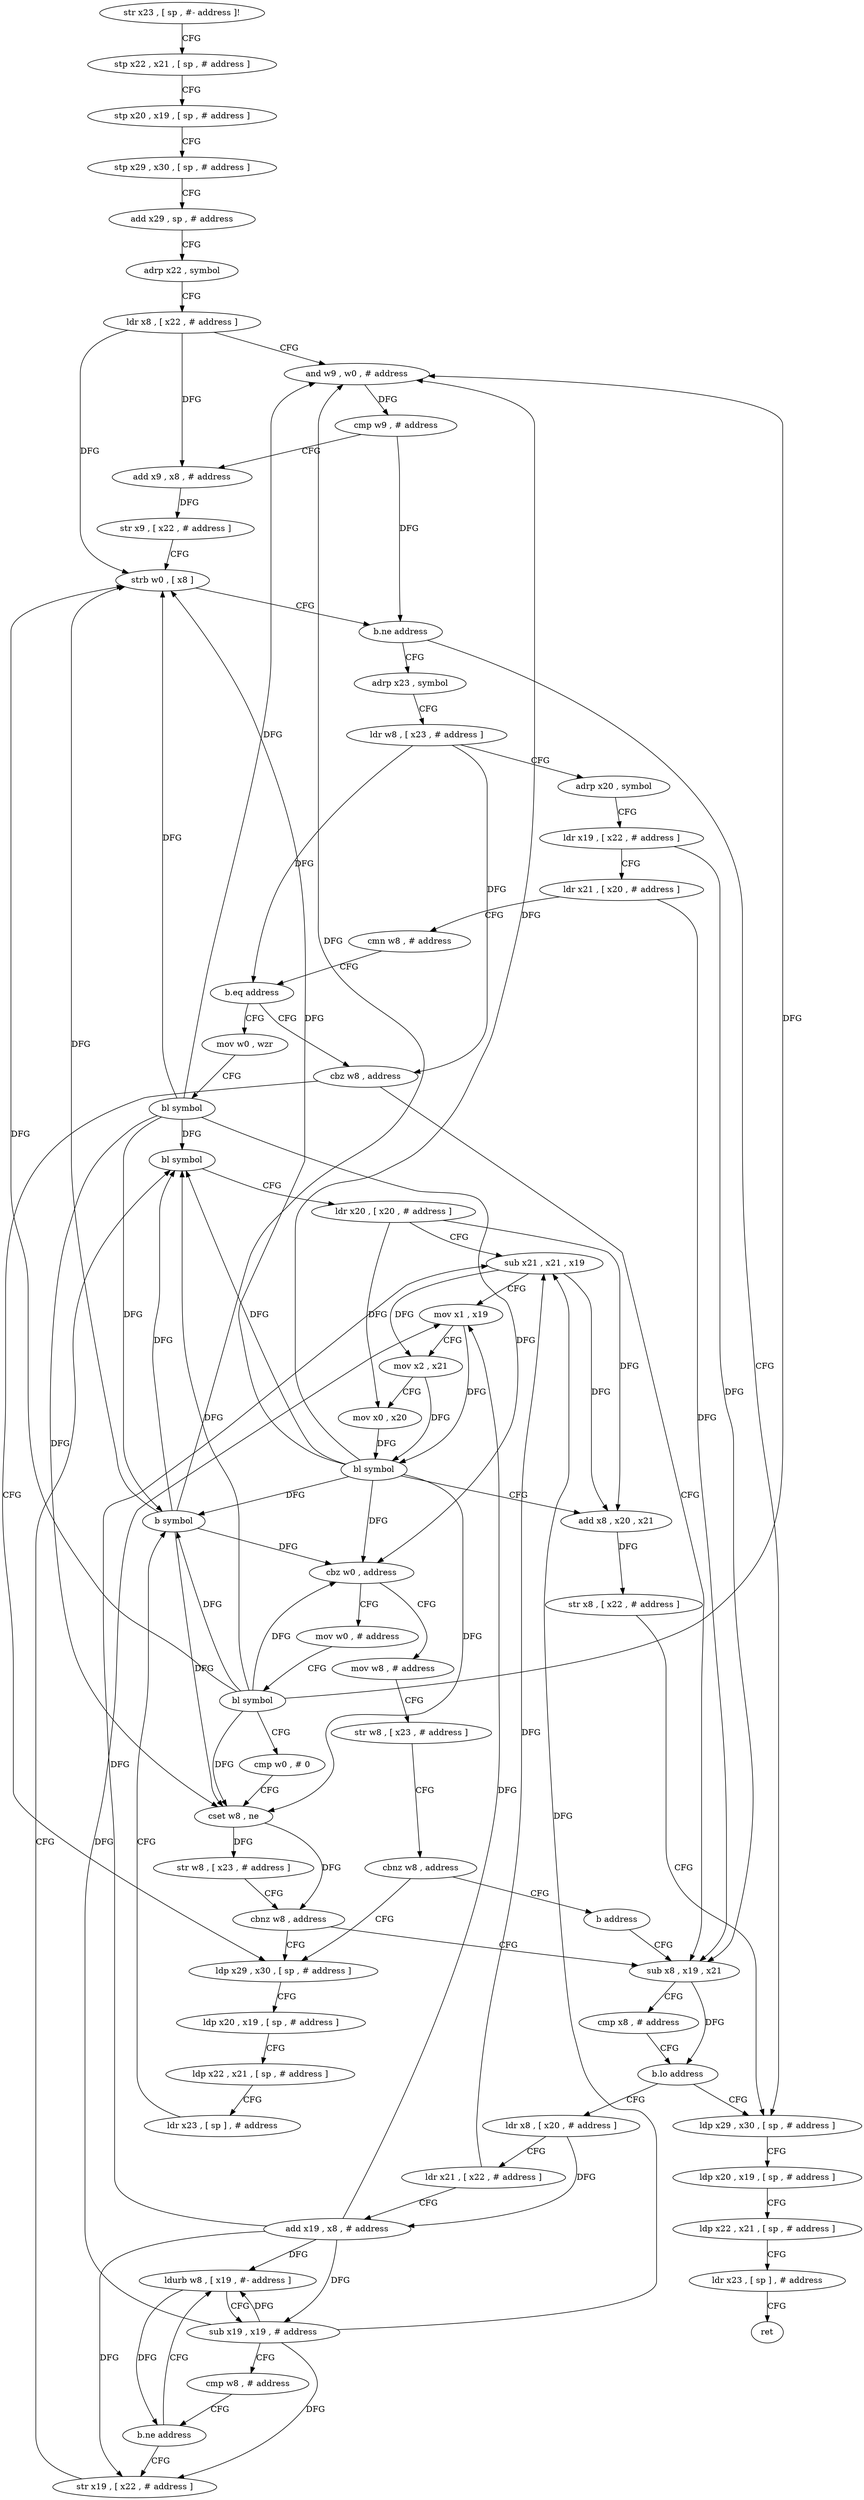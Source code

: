 digraph "func" {
"4203276" [label = "str x23 , [ sp , #- address ]!" ]
"4203280" [label = "stp x22 , x21 , [ sp , # address ]" ]
"4203284" [label = "stp x20 , x19 , [ sp , # address ]" ]
"4203288" [label = "stp x29 , x30 , [ sp , # address ]" ]
"4203292" [label = "add x29 , sp , # address" ]
"4203296" [label = "adrp x22 , symbol" ]
"4203300" [label = "ldr x8 , [ x22 , # address ]" ]
"4203304" [label = "and w9 , w0 , # address" ]
"4203308" [label = "cmp w9 , # address" ]
"4203312" [label = "add x9 , x8 , # address" ]
"4203316" [label = "str x9 , [ x22 , # address ]" ]
"4203320" [label = "strb w0 , [ x8 ]" ]
"4203324" [label = "b.ne address" ]
"4203512" [label = "ldp x29 , x30 , [ sp , # address ]" ]
"4203328" [label = "adrp x23 , symbol" ]
"4203516" [label = "ldp x20 , x19 , [ sp , # address ]" ]
"4203520" [label = "ldp x22 , x21 , [ sp , # address ]" ]
"4203524" [label = "ldr x23 , [ sp ] , # address" ]
"4203528" [label = "ret" ]
"4203332" [label = "ldr w8 , [ x23 , # address ]" ]
"4203336" [label = "adrp x20 , symbol" ]
"4203340" [label = "ldr x19 , [ x22 , # address ]" ]
"4203344" [label = "ldr x21 , [ x20 , # address ]" ]
"4203348" [label = "cmn w8 , # address" ]
"4203352" [label = "b.eq address" ]
"4203380" [label = "mov w0 , wzr" ]
"4203356" [label = "cbz w8 , address" ]
"4203384" [label = "bl symbol" ]
"4203388" [label = "cbz w0 , address" ]
"4203408" [label = "mov w0 , # address" ]
"4203392" [label = "mov w8 , # address" ]
"4203432" [label = "sub x8 , x19 , x21" ]
"4203360" [label = "ldp x29 , x30 , [ sp , # address ]" ]
"4203412" [label = "bl symbol" ]
"4203416" [label = "cmp w0 , # 0" ]
"4203420" [label = "cset w8 , ne" ]
"4203424" [label = "str w8 , [ x23 , # address ]" ]
"4203428" [label = "cbnz w8 , address" ]
"4203396" [label = "str w8 , [ x23 , # address ]" ]
"4203400" [label = "cbnz w8 , address" ]
"4203404" [label = "b address" ]
"4203436" [label = "cmp x8 , # address" ]
"4203440" [label = "b.lo address" ]
"4203444" [label = "ldr x8 , [ x20 , # address ]" ]
"4203364" [label = "ldp x20 , x19 , [ sp , # address ]" ]
"4203368" [label = "ldp x22 , x21 , [ sp , # address ]" ]
"4203372" [label = "ldr x23 , [ sp ] , # address" ]
"4203376" [label = "b symbol" ]
"4203448" [label = "ldr x21 , [ x22 , # address ]" ]
"4203452" [label = "add x19 , x8 , # address" ]
"4203456" [label = "ldurb w8 , [ x19 , #- address ]" ]
"4203460" [label = "sub x19 , x19 , # address" ]
"4203464" [label = "cmp w8 , # address" ]
"4203468" [label = "b.ne address" ]
"4203472" [label = "str x19 , [ x22 , # address ]" ]
"4203476" [label = "bl symbol" ]
"4203480" [label = "ldr x20 , [ x20 , # address ]" ]
"4203484" [label = "sub x21 , x21 , x19" ]
"4203488" [label = "mov x1 , x19" ]
"4203492" [label = "mov x2 , x21" ]
"4203496" [label = "mov x0 , x20" ]
"4203500" [label = "bl symbol" ]
"4203504" [label = "add x8 , x20 , x21" ]
"4203508" [label = "str x8 , [ x22 , # address ]" ]
"4203276" -> "4203280" [ label = "CFG" ]
"4203280" -> "4203284" [ label = "CFG" ]
"4203284" -> "4203288" [ label = "CFG" ]
"4203288" -> "4203292" [ label = "CFG" ]
"4203292" -> "4203296" [ label = "CFG" ]
"4203296" -> "4203300" [ label = "CFG" ]
"4203300" -> "4203304" [ label = "CFG" ]
"4203300" -> "4203312" [ label = "DFG" ]
"4203300" -> "4203320" [ label = "DFG" ]
"4203304" -> "4203308" [ label = "DFG" ]
"4203308" -> "4203312" [ label = "CFG" ]
"4203308" -> "4203324" [ label = "DFG" ]
"4203312" -> "4203316" [ label = "DFG" ]
"4203316" -> "4203320" [ label = "CFG" ]
"4203320" -> "4203324" [ label = "CFG" ]
"4203324" -> "4203512" [ label = "CFG" ]
"4203324" -> "4203328" [ label = "CFG" ]
"4203512" -> "4203516" [ label = "CFG" ]
"4203328" -> "4203332" [ label = "CFG" ]
"4203516" -> "4203520" [ label = "CFG" ]
"4203520" -> "4203524" [ label = "CFG" ]
"4203524" -> "4203528" [ label = "CFG" ]
"4203332" -> "4203336" [ label = "CFG" ]
"4203332" -> "4203352" [ label = "DFG" ]
"4203332" -> "4203356" [ label = "DFG" ]
"4203336" -> "4203340" [ label = "CFG" ]
"4203340" -> "4203344" [ label = "CFG" ]
"4203340" -> "4203432" [ label = "DFG" ]
"4203344" -> "4203348" [ label = "CFG" ]
"4203344" -> "4203432" [ label = "DFG" ]
"4203348" -> "4203352" [ label = "CFG" ]
"4203352" -> "4203380" [ label = "CFG" ]
"4203352" -> "4203356" [ label = "CFG" ]
"4203380" -> "4203384" [ label = "CFG" ]
"4203356" -> "4203432" [ label = "CFG" ]
"4203356" -> "4203360" [ label = "CFG" ]
"4203384" -> "4203388" [ label = "DFG" ]
"4203384" -> "4203304" [ label = "DFG" ]
"4203384" -> "4203320" [ label = "DFG" ]
"4203384" -> "4203420" [ label = "DFG" ]
"4203384" -> "4203376" [ label = "DFG" ]
"4203384" -> "4203476" [ label = "DFG" ]
"4203388" -> "4203408" [ label = "CFG" ]
"4203388" -> "4203392" [ label = "CFG" ]
"4203408" -> "4203412" [ label = "CFG" ]
"4203392" -> "4203396" [ label = "CFG" ]
"4203432" -> "4203436" [ label = "CFG" ]
"4203432" -> "4203440" [ label = "DFG" ]
"4203360" -> "4203364" [ label = "CFG" ]
"4203412" -> "4203416" [ label = "CFG" ]
"4203412" -> "4203304" [ label = "DFG" ]
"4203412" -> "4203320" [ label = "DFG" ]
"4203412" -> "4203388" [ label = "DFG" ]
"4203412" -> "4203420" [ label = "DFG" ]
"4203412" -> "4203376" [ label = "DFG" ]
"4203412" -> "4203476" [ label = "DFG" ]
"4203416" -> "4203420" [ label = "CFG" ]
"4203420" -> "4203424" [ label = "DFG" ]
"4203420" -> "4203428" [ label = "DFG" ]
"4203424" -> "4203428" [ label = "CFG" ]
"4203428" -> "4203360" [ label = "CFG" ]
"4203428" -> "4203432" [ label = "CFG" ]
"4203396" -> "4203400" [ label = "CFG" ]
"4203400" -> "4203360" [ label = "CFG" ]
"4203400" -> "4203404" [ label = "CFG" ]
"4203404" -> "4203432" [ label = "CFG" ]
"4203436" -> "4203440" [ label = "CFG" ]
"4203440" -> "4203512" [ label = "CFG" ]
"4203440" -> "4203444" [ label = "CFG" ]
"4203444" -> "4203448" [ label = "CFG" ]
"4203444" -> "4203452" [ label = "DFG" ]
"4203364" -> "4203368" [ label = "CFG" ]
"4203368" -> "4203372" [ label = "CFG" ]
"4203372" -> "4203376" [ label = "CFG" ]
"4203376" -> "4203304" [ label = "DFG" ]
"4203376" -> "4203320" [ label = "DFG" ]
"4203376" -> "4203388" [ label = "DFG" ]
"4203376" -> "4203420" [ label = "DFG" ]
"4203376" -> "4203476" [ label = "DFG" ]
"4203448" -> "4203452" [ label = "CFG" ]
"4203448" -> "4203484" [ label = "DFG" ]
"4203452" -> "4203456" [ label = "DFG" ]
"4203452" -> "4203460" [ label = "DFG" ]
"4203452" -> "4203472" [ label = "DFG" ]
"4203452" -> "4203484" [ label = "DFG" ]
"4203452" -> "4203488" [ label = "DFG" ]
"4203456" -> "4203460" [ label = "CFG" ]
"4203456" -> "4203468" [ label = "DFG" ]
"4203460" -> "4203464" [ label = "CFG" ]
"4203460" -> "4203456" [ label = "DFG" ]
"4203460" -> "4203472" [ label = "DFG" ]
"4203460" -> "4203484" [ label = "DFG" ]
"4203460" -> "4203488" [ label = "DFG" ]
"4203464" -> "4203468" [ label = "CFG" ]
"4203468" -> "4203456" [ label = "CFG" ]
"4203468" -> "4203472" [ label = "CFG" ]
"4203472" -> "4203476" [ label = "CFG" ]
"4203476" -> "4203480" [ label = "CFG" ]
"4203480" -> "4203484" [ label = "CFG" ]
"4203480" -> "4203496" [ label = "DFG" ]
"4203480" -> "4203504" [ label = "DFG" ]
"4203484" -> "4203488" [ label = "CFG" ]
"4203484" -> "4203492" [ label = "DFG" ]
"4203484" -> "4203504" [ label = "DFG" ]
"4203488" -> "4203492" [ label = "CFG" ]
"4203488" -> "4203500" [ label = "DFG" ]
"4203492" -> "4203496" [ label = "CFG" ]
"4203492" -> "4203500" [ label = "DFG" ]
"4203496" -> "4203500" [ label = "DFG" ]
"4203500" -> "4203504" [ label = "CFG" ]
"4203500" -> "4203304" [ label = "DFG" ]
"4203500" -> "4203320" [ label = "DFG" ]
"4203500" -> "4203388" [ label = "DFG" ]
"4203500" -> "4203420" [ label = "DFG" ]
"4203500" -> "4203376" [ label = "DFG" ]
"4203500" -> "4203476" [ label = "DFG" ]
"4203504" -> "4203508" [ label = "DFG" ]
"4203508" -> "4203512" [ label = "CFG" ]
}
